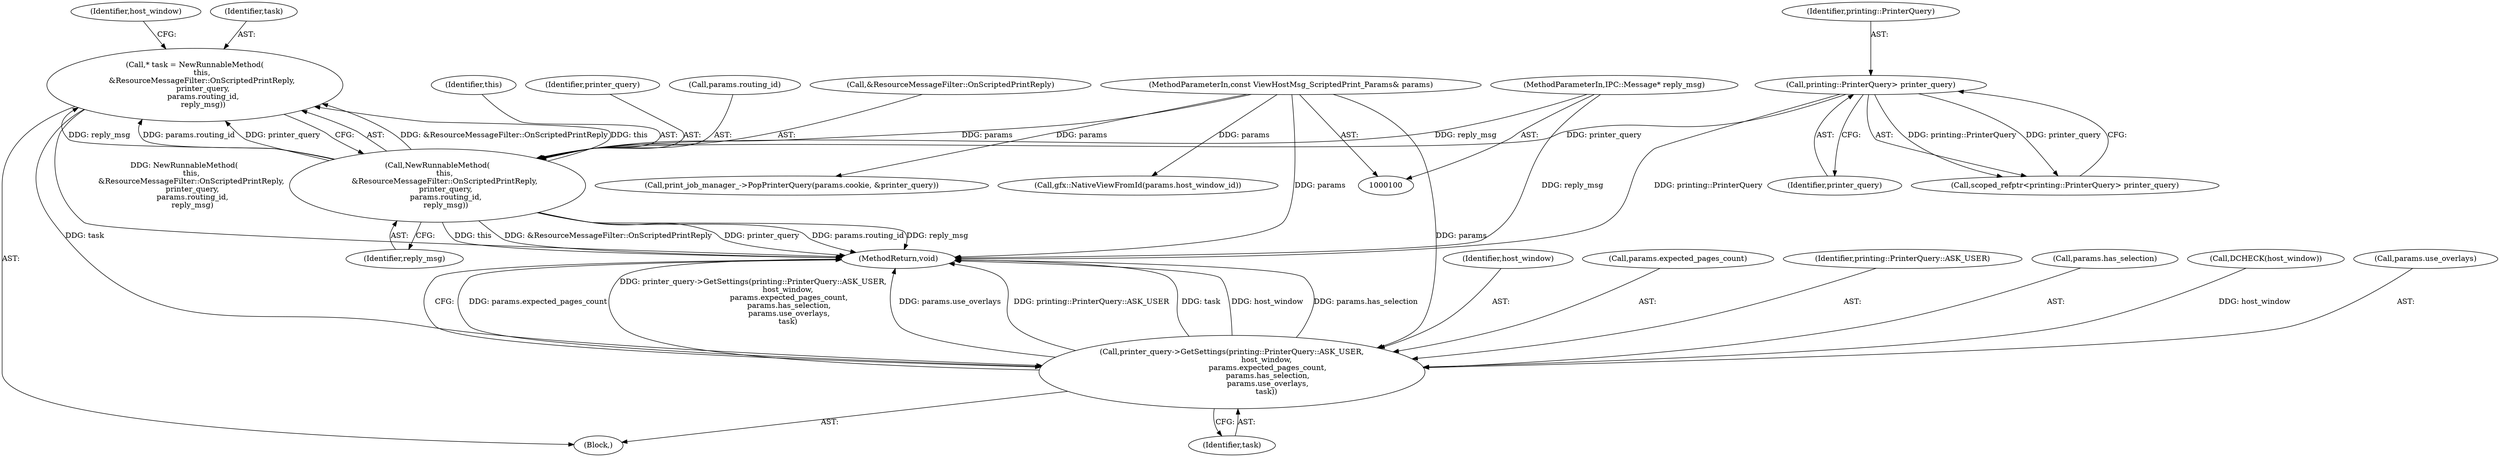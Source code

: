 digraph "0_Chrome_fc790462b4f248712bbc8c3734664dd6b05f80f2_3@pointer" {
"1000128" [label="(Call,* task = NewRunnableMethod(\n      this,\n      &ResourceMessageFilter::OnScriptedPrintReply,\n       printer_query,\n       params.routing_id,\n       reply_msg))"];
"1000130" [label="(Call,NewRunnableMethod(\n      this,\n      &ResourceMessageFilter::OnScriptedPrintReply,\n       printer_query,\n       params.routing_id,\n       reply_msg))"];
"1000113" [label="(Call,printing::PrinterQuery> printer_query)"];
"1000101" [label="(MethodParameterIn,const ViewHostMsg_ScriptedPrint_Params& params)"];
"1000102" [label="(MethodParameterIn,IPC::Message* reply_msg)"];
"1000159" [label="(Call,printer_query->GetSettings(printing::PrinterQuery::ASK_USER,\n                             host_window,\n                              params.expected_pages_count,\n                              params.has_selection,\n                              params.use_overlays,\n                             task))"];
"1000142" [label="(Identifier,host_window)"];
"1000161" [label="(Identifier,host_window)"];
"1000116" [label="(Call,print_job_manager_->PopPrinterQuery(params.cookie, &printer_query))"];
"1000162" [label="(Call,params.expected_pages_count)"];
"1000128" [label="(Call,* task = NewRunnableMethod(\n      this,\n      &ResourceMessageFilter::OnScriptedPrintReply,\n       printer_query,\n       params.routing_id,\n       reply_msg))"];
"1000160" [label="(Identifier,printing::PrinterQuery::ASK_USER)"];
"1000159" [label="(Call,printer_query->GetSettings(printing::PrinterQuery::ASK_USER,\n                             host_window,\n                              params.expected_pages_count,\n                              params.has_selection,\n                              params.use_overlays,\n                             task))"];
"1000131" [label="(Identifier,this)"];
"1000134" [label="(Identifier,printer_query)"];
"1000103" [label="(Block,)"];
"1000130" [label="(Call,NewRunnableMethod(\n      this,\n      &ResourceMessageFilter::OnScriptedPrintReply,\n       printer_query,\n       params.routing_id,\n       reply_msg))"];
"1000102" [label="(MethodParameterIn,IPC::Message* reply_msg)"];
"1000111" [label="(Call,scoped_refptr<printing::PrinterQuery> printer_query)"];
"1000135" [label="(Call,params.routing_id)"];
"1000114" [label="(Identifier,printing::PrinterQuery)"];
"1000107" [label="(Call,gfx::NativeViewFromId(params.host_window_id))"];
"1000165" [label="(Call,params.has_selection)"];
"1000171" [label="(Identifier,task)"];
"1000157" [label="(Call,DCHECK(host_window))"];
"1000138" [label="(Identifier,reply_msg)"];
"1000101" [label="(MethodParameterIn,const ViewHostMsg_ScriptedPrint_Params& params)"];
"1000113" [label="(Call,printing::PrinterQuery> printer_query)"];
"1000115" [label="(Identifier,printer_query)"];
"1000129" [label="(Identifier,task)"];
"1000168" [label="(Call,params.use_overlays)"];
"1000132" [label="(Call,&ResourceMessageFilter::OnScriptedPrintReply)"];
"1000172" [label="(MethodReturn,void)"];
"1000128" -> "1000103"  [label="AST: "];
"1000128" -> "1000130"  [label="CFG: "];
"1000129" -> "1000128"  [label="AST: "];
"1000130" -> "1000128"  [label="AST: "];
"1000142" -> "1000128"  [label="CFG: "];
"1000128" -> "1000172"  [label="DDG: NewRunnableMethod(\n      this,\n      &ResourceMessageFilter::OnScriptedPrintReply,\n       printer_query,\n       params.routing_id,\n       reply_msg)"];
"1000130" -> "1000128"  [label="DDG: &ResourceMessageFilter::OnScriptedPrintReply"];
"1000130" -> "1000128"  [label="DDG: this"];
"1000130" -> "1000128"  [label="DDG: reply_msg"];
"1000130" -> "1000128"  [label="DDG: params.routing_id"];
"1000130" -> "1000128"  [label="DDG: printer_query"];
"1000128" -> "1000159"  [label="DDG: task"];
"1000130" -> "1000138"  [label="CFG: "];
"1000131" -> "1000130"  [label="AST: "];
"1000132" -> "1000130"  [label="AST: "];
"1000134" -> "1000130"  [label="AST: "];
"1000135" -> "1000130"  [label="AST: "];
"1000138" -> "1000130"  [label="AST: "];
"1000130" -> "1000172"  [label="DDG: &ResourceMessageFilter::OnScriptedPrintReply"];
"1000130" -> "1000172"  [label="DDG: printer_query"];
"1000130" -> "1000172"  [label="DDG: params.routing_id"];
"1000130" -> "1000172"  [label="DDG: reply_msg"];
"1000130" -> "1000172"  [label="DDG: this"];
"1000113" -> "1000130"  [label="DDG: printer_query"];
"1000101" -> "1000130"  [label="DDG: params"];
"1000102" -> "1000130"  [label="DDG: reply_msg"];
"1000113" -> "1000111"  [label="AST: "];
"1000113" -> "1000115"  [label="CFG: "];
"1000114" -> "1000113"  [label="AST: "];
"1000115" -> "1000113"  [label="AST: "];
"1000111" -> "1000113"  [label="CFG: "];
"1000113" -> "1000172"  [label="DDG: printing::PrinterQuery"];
"1000113" -> "1000111"  [label="DDG: printing::PrinterQuery"];
"1000113" -> "1000111"  [label="DDG: printer_query"];
"1000101" -> "1000100"  [label="AST: "];
"1000101" -> "1000172"  [label="DDG: params"];
"1000101" -> "1000107"  [label="DDG: params"];
"1000101" -> "1000116"  [label="DDG: params"];
"1000101" -> "1000159"  [label="DDG: params"];
"1000102" -> "1000100"  [label="AST: "];
"1000102" -> "1000172"  [label="DDG: reply_msg"];
"1000159" -> "1000103"  [label="AST: "];
"1000159" -> "1000171"  [label="CFG: "];
"1000160" -> "1000159"  [label="AST: "];
"1000161" -> "1000159"  [label="AST: "];
"1000162" -> "1000159"  [label="AST: "];
"1000165" -> "1000159"  [label="AST: "];
"1000168" -> "1000159"  [label="AST: "];
"1000171" -> "1000159"  [label="AST: "];
"1000172" -> "1000159"  [label="CFG: "];
"1000159" -> "1000172"  [label="DDG: params.expected_pages_count"];
"1000159" -> "1000172"  [label="DDG: printer_query->GetSettings(printing::PrinterQuery::ASK_USER,\n                             host_window,\n                              params.expected_pages_count,\n                              params.has_selection,\n                              params.use_overlays,\n                             task)"];
"1000159" -> "1000172"  [label="DDG: params.use_overlays"];
"1000159" -> "1000172"  [label="DDG: printing::PrinterQuery::ASK_USER"];
"1000159" -> "1000172"  [label="DDG: task"];
"1000159" -> "1000172"  [label="DDG: host_window"];
"1000159" -> "1000172"  [label="DDG: params.has_selection"];
"1000157" -> "1000159"  [label="DDG: host_window"];
}
